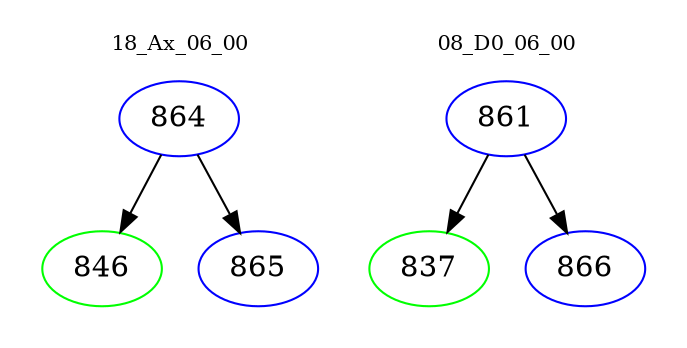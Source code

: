 digraph{
subgraph cluster_0 {
color = white
label = "18_Ax_06_00";
fontsize=10;
T0_864 [label="864", color="blue"]
T0_864 -> T0_846 [color="black"]
T0_846 [label="846", color="green"]
T0_864 -> T0_865 [color="black"]
T0_865 [label="865", color="blue"]
}
subgraph cluster_1 {
color = white
label = "08_D0_06_00";
fontsize=10;
T1_861 [label="861", color="blue"]
T1_861 -> T1_837 [color="black"]
T1_837 [label="837", color="green"]
T1_861 -> T1_866 [color="black"]
T1_866 [label="866", color="blue"]
}
}
